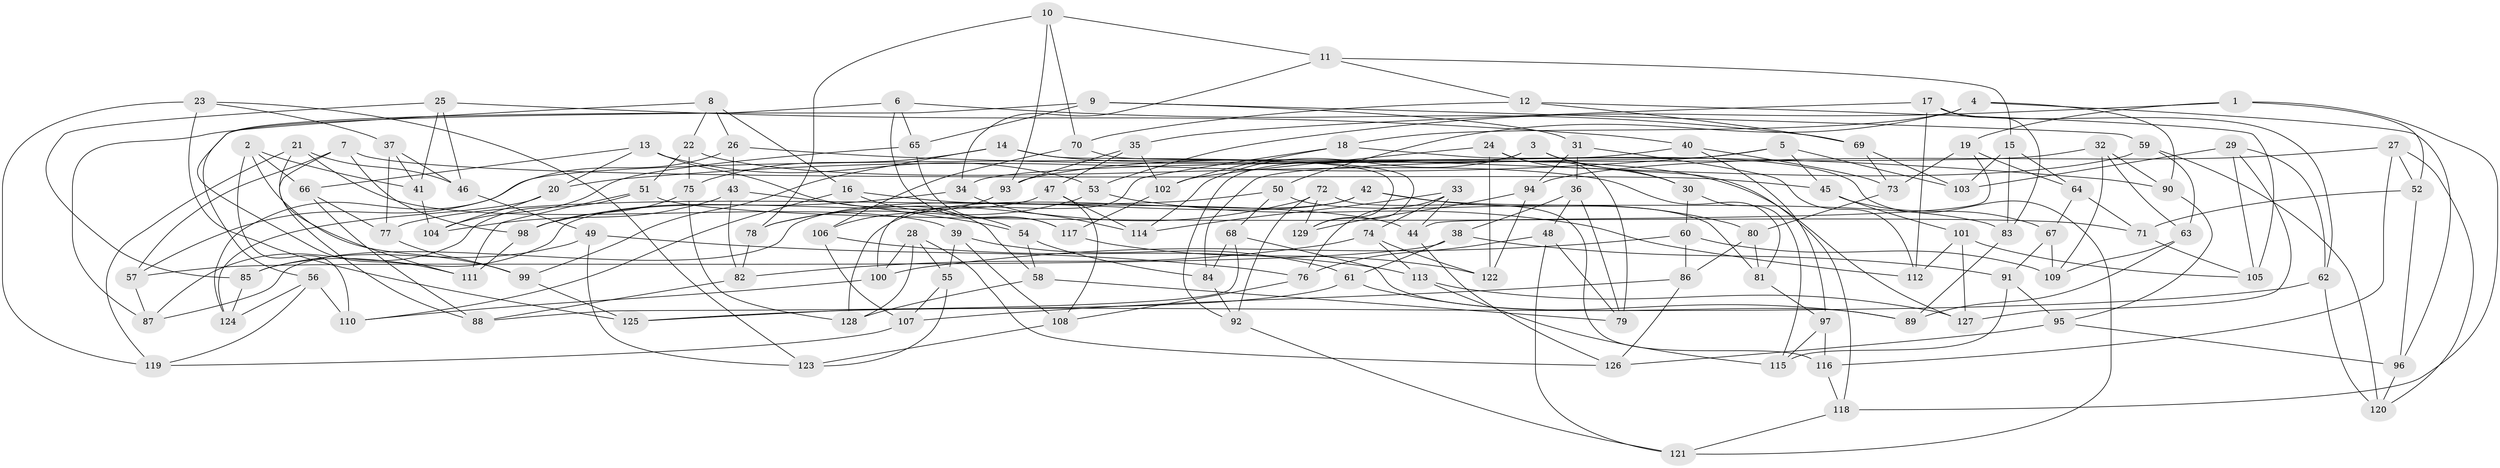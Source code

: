 // coarse degree distribution, {4: 0.4457831325301205, 6: 0.5060240963855421, 5: 0.04819277108433735}
// Generated by graph-tools (version 1.1) at 2025/24/03/03/25 07:24:25]
// undirected, 129 vertices, 258 edges
graph export_dot {
graph [start="1"]
  node [color=gray90,style=filled];
  1;
  2;
  3;
  4;
  5;
  6;
  7;
  8;
  9;
  10;
  11;
  12;
  13;
  14;
  15;
  16;
  17;
  18;
  19;
  20;
  21;
  22;
  23;
  24;
  25;
  26;
  27;
  28;
  29;
  30;
  31;
  32;
  33;
  34;
  35;
  36;
  37;
  38;
  39;
  40;
  41;
  42;
  43;
  44;
  45;
  46;
  47;
  48;
  49;
  50;
  51;
  52;
  53;
  54;
  55;
  56;
  57;
  58;
  59;
  60;
  61;
  62;
  63;
  64;
  65;
  66;
  67;
  68;
  69;
  70;
  71;
  72;
  73;
  74;
  75;
  76;
  77;
  78;
  79;
  80;
  81;
  82;
  83;
  84;
  85;
  86;
  87;
  88;
  89;
  90;
  91;
  92;
  93;
  94;
  95;
  96;
  97;
  98;
  99;
  100;
  101;
  102;
  103;
  104;
  105;
  106;
  107;
  108;
  109;
  110;
  111;
  112;
  113;
  114;
  115;
  116;
  117;
  118;
  119;
  120;
  121;
  122;
  123;
  124;
  125;
  126;
  127;
  128;
  129;
  1 -- 52;
  1 -- 118;
  1 -- 53;
  1 -- 19;
  2 -- 110;
  2 -- 99;
  2 -- 66;
  2 -- 41;
  3 -- 92;
  3 -- 118;
  3 -- 30;
  3 -- 114;
  4 -- 50;
  4 -- 96;
  4 -- 90;
  4 -- 18;
  5 -- 45;
  5 -- 20;
  5 -- 103;
  5 -- 84;
  6 -- 65;
  6 -- 111;
  6 -- 117;
  6 -- 69;
  7 -- 57;
  7 -- 88;
  7 -- 45;
  7 -- 98;
  8 -- 87;
  8 -- 16;
  8 -- 22;
  8 -- 26;
  9 -- 56;
  9 -- 65;
  9 -- 31;
  9 -- 59;
  10 -- 93;
  10 -- 11;
  10 -- 78;
  10 -- 70;
  11 -- 34;
  11 -- 12;
  11 -- 15;
  12 -- 105;
  12 -- 69;
  12 -- 70;
  13 -- 66;
  13 -- 20;
  13 -- 53;
  13 -- 58;
  14 -- 99;
  14 -- 129;
  14 -- 127;
  14 -- 75;
  15 -- 64;
  15 -- 103;
  15 -- 83;
  16 -- 44;
  16 -- 54;
  16 -- 110;
  17 -- 112;
  17 -- 62;
  17 -- 83;
  17 -- 35;
  18 -- 100;
  18 -- 121;
  18 -- 102;
  19 -- 73;
  19 -- 64;
  19 -- 44;
  20 -- 124;
  20 -- 104;
  21 -- 119;
  21 -- 46;
  21 -- 111;
  21 -- 39;
  22 -- 75;
  22 -- 51;
  22 -- 81;
  23 -- 37;
  23 -- 125;
  23 -- 119;
  23 -- 123;
  24 -- 79;
  24 -- 122;
  24 -- 102;
  24 -- 30;
  25 -- 41;
  25 -- 46;
  25 -- 85;
  25 -- 40;
  26 -- 43;
  26 -- 90;
  26 -- 124;
  27 -- 94;
  27 -- 116;
  27 -- 52;
  27 -- 120;
  28 -- 55;
  28 -- 100;
  28 -- 126;
  28 -- 128;
  29 -- 62;
  29 -- 127;
  29 -- 105;
  29 -- 103;
  30 -- 115;
  30 -- 60;
  31 -- 94;
  31 -- 112;
  31 -- 36;
  32 -- 34;
  32 -- 109;
  32 -- 63;
  32 -- 90;
  33 -- 114;
  33 -- 44;
  33 -- 76;
  33 -- 74;
  34 -- 114;
  34 -- 98;
  35 -- 93;
  35 -- 102;
  35 -- 47;
  36 -- 79;
  36 -- 48;
  36 -- 38;
  37 -- 46;
  37 -- 77;
  37 -- 41;
  38 -- 61;
  38 -- 91;
  38 -- 57;
  39 -- 55;
  39 -- 108;
  39 -- 61;
  40 -- 73;
  40 -- 97;
  40 -- 57;
  41 -- 104;
  42 -- 128;
  42 -- 80;
  42 -- 87;
  42 -- 83;
  43 -- 82;
  43 -- 54;
  43 -- 104;
  44 -- 126;
  45 -- 67;
  45 -- 101;
  46 -- 49;
  47 -- 85;
  47 -- 108;
  47 -- 114;
  48 -- 76;
  48 -- 121;
  48 -- 79;
  49 -- 76;
  49 -- 123;
  49 -- 85;
  50 -- 77;
  50 -- 68;
  50 -- 81;
  51 -- 111;
  51 -- 87;
  51 -- 71;
  52 -- 71;
  52 -- 96;
  53 -- 112;
  53 -- 78;
  54 -- 58;
  54 -- 84;
  55 -- 123;
  55 -- 107;
  56 -- 124;
  56 -- 110;
  56 -- 119;
  57 -- 87;
  58 -- 79;
  58 -- 128;
  59 -- 93;
  59 -- 63;
  59 -- 120;
  60 -- 86;
  60 -- 109;
  60 -- 100;
  61 -- 89;
  61 -- 125;
  62 -- 120;
  62 -- 125;
  63 -- 109;
  63 -- 89;
  64 -- 71;
  64 -- 67;
  65 -- 104;
  65 -- 117;
  66 -- 88;
  66 -- 77;
  67 -- 109;
  67 -- 91;
  68 -- 84;
  68 -- 88;
  68 -- 89;
  69 -- 73;
  69 -- 103;
  70 -- 129;
  70 -- 106;
  71 -- 105;
  72 -- 78;
  72 -- 129;
  72 -- 116;
  72 -- 92;
  73 -- 80;
  74 -- 113;
  74 -- 82;
  74 -- 122;
  75 -- 98;
  75 -- 128;
  76 -- 108;
  77 -- 99;
  78 -- 82;
  80 -- 86;
  80 -- 81;
  81 -- 97;
  82 -- 88;
  83 -- 89;
  84 -- 92;
  85 -- 124;
  86 -- 126;
  86 -- 107;
  90 -- 95;
  91 -- 95;
  91 -- 115;
  92 -- 121;
  93 -- 106;
  94 -- 122;
  94 -- 129;
  95 -- 96;
  95 -- 126;
  96 -- 120;
  97 -- 116;
  97 -- 115;
  98 -- 111;
  99 -- 125;
  100 -- 110;
  101 -- 105;
  101 -- 127;
  101 -- 112;
  102 -- 117;
  106 -- 113;
  106 -- 107;
  107 -- 119;
  108 -- 123;
  113 -- 115;
  113 -- 127;
  116 -- 118;
  117 -- 122;
  118 -- 121;
}
